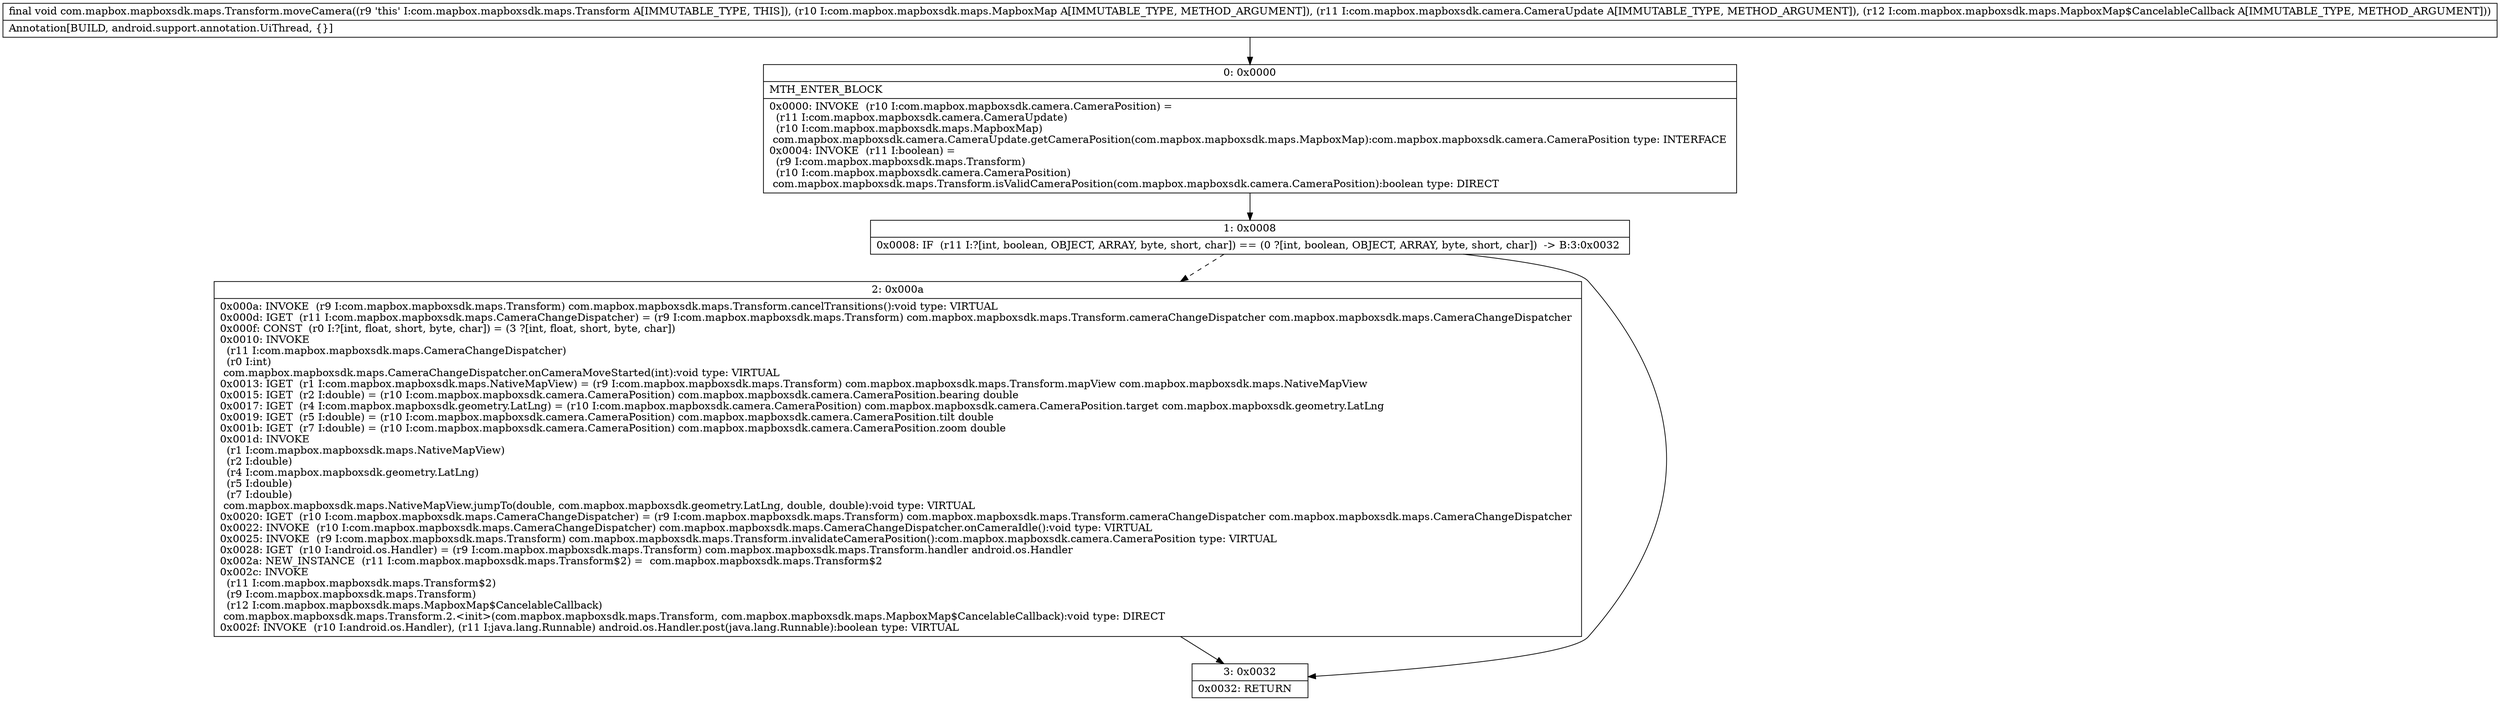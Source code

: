 digraph "CFG forcom.mapbox.mapboxsdk.maps.Transform.moveCamera(Lcom\/mapbox\/mapboxsdk\/maps\/MapboxMap;Lcom\/mapbox\/mapboxsdk\/camera\/CameraUpdate;Lcom\/mapbox\/mapboxsdk\/maps\/MapboxMap$CancelableCallback;)V" {
Node_0 [shape=record,label="{0\:\ 0x0000|MTH_ENTER_BLOCK\l|0x0000: INVOKE  (r10 I:com.mapbox.mapboxsdk.camera.CameraPosition) = \l  (r11 I:com.mapbox.mapboxsdk.camera.CameraUpdate)\l  (r10 I:com.mapbox.mapboxsdk.maps.MapboxMap)\l com.mapbox.mapboxsdk.camera.CameraUpdate.getCameraPosition(com.mapbox.mapboxsdk.maps.MapboxMap):com.mapbox.mapboxsdk.camera.CameraPosition type: INTERFACE \l0x0004: INVOKE  (r11 I:boolean) = \l  (r9 I:com.mapbox.mapboxsdk.maps.Transform)\l  (r10 I:com.mapbox.mapboxsdk.camera.CameraPosition)\l com.mapbox.mapboxsdk.maps.Transform.isValidCameraPosition(com.mapbox.mapboxsdk.camera.CameraPosition):boolean type: DIRECT \l}"];
Node_1 [shape=record,label="{1\:\ 0x0008|0x0008: IF  (r11 I:?[int, boolean, OBJECT, ARRAY, byte, short, char]) == (0 ?[int, boolean, OBJECT, ARRAY, byte, short, char])  \-\> B:3:0x0032 \l}"];
Node_2 [shape=record,label="{2\:\ 0x000a|0x000a: INVOKE  (r9 I:com.mapbox.mapboxsdk.maps.Transform) com.mapbox.mapboxsdk.maps.Transform.cancelTransitions():void type: VIRTUAL \l0x000d: IGET  (r11 I:com.mapbox.mapboxsdk.maps.CameraChangeDispatcher) = (r9 I:com.mapbox.mapboxsdk.maps.Transform) com.mapbox.mapboxsdk.maps.Transform.cameraChangeDispatcher com.mapbox.mapboxsdk.maps.CameraChangeDispatcher \l0x000f: CONST  (r0 I:?[int, float, short, byte, char]) = (3 ?[int, float, short, byte, char]) \l0x0010: INVOKE  \l  (r11 I:com.mapbox.mapboxsdk.maps.CameraChangeDispatcher)\l  (r0 I:int)\l com.mapbox.mapboxsdk.maps.CameraChangeDispatcher.onCameraMoveStarted(int):void type: VIRTUAL \l0x0013: IGET  (r1 I:com.mapbox.mapboxsdk.maps.NativeMapView) = (r9 I:com.mapbox.mapboxsdk.maps.Transform) com.mapbox.mapboxsdk.maps.Transform.mapView com.mapbox.mapboxsdk.maps.NativeMapView \l0x0015: IGET  (r2 I:double) = (r10 I:com.mapbox.mapboxsdk.camera.CameraPosition) com.mapbox.mapboxsdk.camera.CameraPosition.bearing double \l0x0017: IGET  (r4 I:com.mapbox.mapboxsdk.geometry.LatLng) = (r10 I:com.mapbox.mapboxsdk.camera.CameraPosition) com.mapbox.mapboxsdk.camera.CameraPosition.target com.mapbox.mapboxsdk.geometry.LatLng \l0x0019: IGET  (r5 I:double) = (r10 I:com.mapbox.mapboxsdk.camera.CameraPosition) com.mapbox.mapboxsdk.camera.CameraPosition.tilt double \l0x001b: IGET  (r7 I:double) = (r10 I:com.mapbox.mapboxsdk.camera.CameraPosition) com.mapbox.mapboxsdk.camera.CameraPosition.zoom double \l0x001d: INVOKE  \l  (r1 I:com.mapbox.mapboxsdk.maps.NativeMapView)\l  (r2 I:double)\l  (r4 I:com.mapbox.mapboxsdk.geometry.LatLng)\l  (r5 I:double)\l  (r7 I:double)\l com.mapbox.mapboxsdk.maps.NativeMapView.jumpTo(double, com.mapbox.mapboxsdk.geometry.LatLng, double, double):void type: VIRTUAL \l0x0020: IGET  (r10 I:com.mapbox.mapboxsdk.maps.CameraChangeDispatcher) = (r9 I:com.mapbox.mapboxsdk.maps.Transform) com.mapbox.mapboxsdk.maps.Transform.cameraChangeDispatcher com.mapbox.mapboxsdk.maps.CameraChangeDispatcher \l0x0022: INVOKE  (r10 I:com.mapbox.mapboxsdk.maps.CameraChangeDispatcher) com.mapbox.mapboxsdk.maps.CameraChangeDispatcher.onCameraIdle():void type: VIRTUAL \l0x0025: INVOKE  (r9 I:com.mapbox.mapboxsdk.maps.Transform) com.mapbox.mapboxsdk.maps.Transform.invalidateCameraPosition():com.mapbox.mapboxsdk.camera.CameraPosition type: VIRTUAL \l0x0028: IGET  (r10 I:android.os.Handler) = (r9 I:com.mapbox.mapboxsdk.maps.Transform) com.mapbox.mapboxsdk.maps.Transform.handler android.os.Handler \l0x002a: NEW_INSTANCE  (r11 I:com.mapbox.mapboxsdk.maps.Transform$2) =  com.mapbox.mapboxsdk.maps.Transform$2 \l0x002c: INVOKE  \l  (r11 I:com.mapbox.mapboxsdk.maps.Transform$2)\l  (r9 I:com.mapbox.mapboxsdk.maps.Transform)\l  (r12 I:com.mapbox.mapboxsdk.maps.MapboxMap$CancelableCallback)\l com.mapbox.mapboxsdk.maps.Transform.2.\<init\>(com.mapbox.mapboxsdk.maps.Transform, com.mapbox.mapboxsdk.maps.MapboxMap$CancelableCallback):void type: DIRECT \l0x002f: INVOKE  (r10 I:android.os.Handler), (r11 I:java.lang.Runnable) android.os.Handler.post(java.lang.Runnable):boolean type: VIRTUAL \l}"];
Node_3 [shape=record,label="{3\:\ 0x0032|0x0032: RETURN   \l}"];
MethodNode[shape=record,label="{final void com.mapbox.mapboxsdk.maps.Transform.moveCamera((r9 'this' I:com.mapbox.mapboxsdk.maps.Transform A[IMMUTABLE_TYPE, THIS]), (r10 I:com.mapbox.mapboxsdk.maps.MapboxMap A[IMMUTABLE_TYPE, METHOD_ARGUMENT]), (r11 I:com.mapbox.mapboxsdk.camera.CameraUpdate A[IMMUTABLE_TYPE, METHOD_ARGUMENT]), (r12 I:com.mapbox.mapboxsdk.maps.MapboxMap$CancelableCallback A[IMMUTABLE_TYPE, METHOD_ARGUMENT]))  | Annotation[BUILD, android.support.annotation.UiThread, \{\}]\l}"];
MethodNode -> Node_0;
Node_0 -> Node_1;
Node_1 -> Node_2[style=dashed];
Node_1 -> Node_3;
Node_2 -> Node_3;
}

